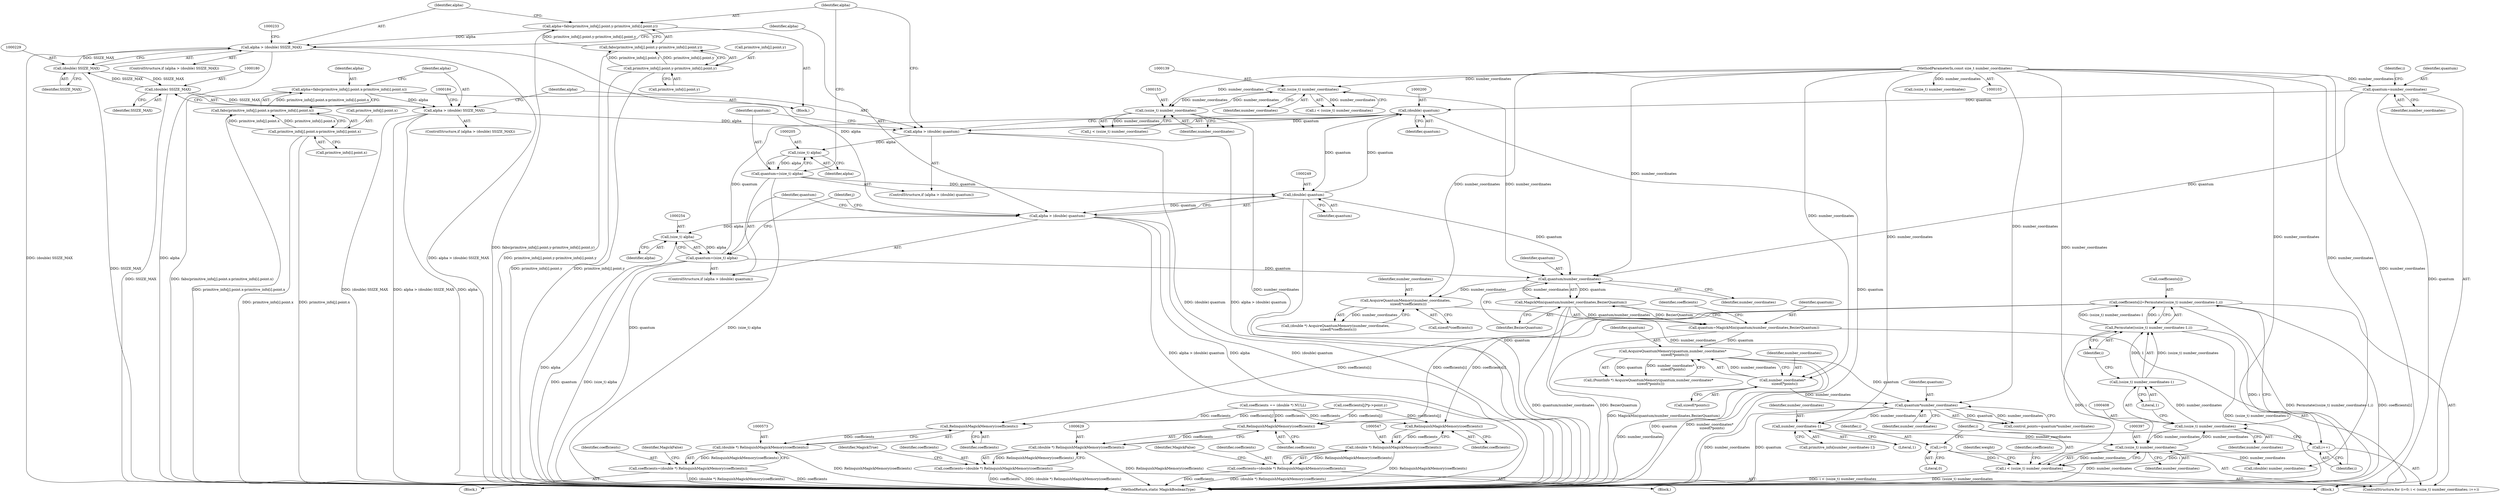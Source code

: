 digraph "0_ImageMagick_ecf7c6b288e11e7e7f75387c5e9e93e423b98397@array" {
"1000401" [label="(Call,coefficients[i]=Permutate((ssize_t) number_coordinates-1,i))"];
"1000405" [label="(Call,Permutate((ssize_t) number_coordinates-1,i))"];
"1000406" [label="(Call,(ssize_t) number_coordinates-1)"];
"1000407" [label="(Call,(ssize_t) number_coordinates)"];
"1000396" [label="(Call,(ssize_t) number_coordinates)"];
"1000386" [label="(Call,number_coordinates-1)"];
"1000345" [label="(Call,quantum*number_coordinates)"];
"1000286" [label="(Call,AcquireQuantumMemory(quantum,number_coordinates*\n    sizeof(*points)))"];
"1000266" [label="(Call,quantum=MagickMin(quantum/number_coordinates,BezierQuantum))"];
"1000268" [label="(Call,MagickMin(quantum/number_coordinates,BezierQuantum))"];
"1000269" [label="(Call,quantum/number_coordinates)"];
"1000129" [label="(Call,quantum=number_coordinates)"];
"1000105" [label="(MethodParameterIn,const size_t number_coordinates)"];
"1000251" [label="(Call,quantum=(size_t) alpha)"];
"1000253" [label="(Call,(size_t) alpha)"];
"1000246" [label="(Call,alpha > (double) quantum)"];
"1000226" [label="(Call,alpha > (double) SSIZE_MAX)"];
"1000207" [label="(Call,alpha=fabs(primitive_info[j].point.y-primitive_info[i].point.y))"];
"1000209" [label="(Call,fabs(primitive_info[j].point.y-primitive_info[i].point.y))"];
"1000210" [label="(Call,primitive_info[j].point.y-primitive_info[i].point.y)"];
"1000228" [label="(Call,(double) SSIZE_MAX)"];
"1000179" [label="(Call,(double) SSIZE_MAX)"];
"1000248" [label="(Call,(double) quantum)"];
"1000199" [label="(Call,(double) quantum)"];
"1000202" [label="(Call,quantum=(size_t) alpha)"];
"1000204" [label="(Call,(size_t) alpha)"];
"1000197" [label="(Call,alpha > (double) quantum)"];
"1000177" [label="(Call,alpha > (double) SSIZE_MAX)"];
"1000158" [label="(Call,alpha=fabs(primitive_info[j].point.x-primitive_info[i].point.x))"];
"1000160" [label="(Call,fabs(primitive_info[j].point.x-primitive_info[i].point.x))"];
"1000161" [label="(Call,primitive_info[j].point.x-primitive_info[i].point.x)"];
"1000138" [label="(Call,(ssize_t) number_coordinates)"];
"1000152" [label="(Call,(ssize_t) number_coordinates)"];
"1000288" [label="(Call,number_coordinates*\n    sizeof(*points))"];
"1000277" [label="(Call,AcquireQuantumMemory(number_coordinates,\n     sizeof(*coefficients)))"];
"1000394" [label="(Call,i < (ssize_t) number_coordinates)"];
"1000391" [label="(Call,i=0)"];
"1000399" [label="(Call,i++)"];
"1000548" [label="(Call,RelinquishMagickMemory(coefficients))"];
"1000546" [label="(Call,(double *) RelinquishMagickMemory(coefficients))"];
"1000544" [label="(Call,coefficients=(double *) RelinquishMagickMemory(coefficients))"];
"1000574" [label="(Call,RelinquishMagickMemory(coefficients))"];
"1000572" [label="(Call,(double *) RelinquishMagickMemory(coefficients))"];
"1000570" [label="(Call,coefficients=(double *) RelinquishMagickMemory(coefficients))"];
"1000630" [label="(Call,RelinquishMagickMemory(coefficients))"];
"1000628" [label="(Call,(double *) RelinquishMagickMemory(coefficients))"];
"1000626" [label="(Call,coefficients=(double *) RelinquishMagickMemory(coefficients))"];
"1000131" [label="(Identifier,number_coordinates)"];
"1000343" [label="(Call,control_points=quantum*number_coordinates)"];
"1000347" [label="(Identifier,number_coordinates)"];
"1000390" [label="(ControlStructure,for (i=0; i < (ssize_t) number_coordinates; i++))"];
"1000413" [label="(Identifier,weight)"];
"1000290" [label="(Call,sizeof(*points))"];
"1000206" [label="(Identifier,alpha)"];
"1000410" [label="(Literal,1)"];
"1000198" [label="(Identifier,alpha)"];
"1000626" [label="(Call,coefficients=(double *) RelinquishMagickMemory(coefficients))"];
"1000159" [label="(Identifier,alpha)"];
"1000248" [label="(Call,(double) quantum)"];
"1000577" [label="(Identifier,MagickFalse)"];
"1000295" [label="(Call,coefficients == (double *) NULL)"];
"1000388" [label="(Literal,1)"];
"1000247" [label="(Identifier,alpha)"];
"1000138" [label="(Call,(ssize_t) number_coordinates)"];
"1000634" [label="(MethodReturn,static MagickBooleanType)"];
"1000250" [label="(Identifier,quantum)"];
"1000271" [label="(Identifier,number_coordinates)"];
"1000208" [label="(Identifier,alpha)"];
"1000169" [label="(Call,primitive_info[i].point.x)"];
"1000253" [label="(Call,(size_t) alpha)"];
"1000105" [label="(MethodParameterIn,const size_t number_coordinates)"];
"1000286" [label="(Call,AcquireQuantumMemory(quantum,number_coordinates*\n    sizeof(*points)))"];
"1000228" [label="(Call,(double) SSIZE_MAX)"];
"1000345" [label="(Call,quantum*number_coordinates)"];
"1000176" [label="(ControlStructure,if (alpha > (double) SSIZE_MAX))"];
"1000268" [label="(Call,MagickMin(quantum/number_coordinates,BezierQuantum))"];
"1000407" [label="(Call,(ssize_t) number_coordinates)"];
"1000400" [label="(Identifier,i)"];
"1000289" [label="(Identifier,number_coordinates)"];
"1000204" [label="(Call,(size_t) alpha)"];
"1000574" [label="(Call,RelinquishMagickMemory(coefficients))"];
"1000393" [label="(Literal,0)"];
"1000546" [label="(Call,(double *) RelinquishMagickMemory(coefficients))"];
"1000575" [label="(Identifier,coefficients)"];
"1000548" [label="(Call,RelinquishMagickMemory(coefficients))"];
"1000211" [label="(Call,primitive_info[j].point.y)"];
"1000391" [label="(Call,i=0)"];
"1000278" [label="(Identifier,number_coordinates)"];
"1000563" [label="(Block,)"];
"1000630" [label="(Call,RelinquishMagickMemory(coefficients))"];
"1000399" [label="(Call,i++)"];
"1000251" [label="(Call,quantum=(size_t) alpha)"];
"1000178" [label="(Identifier,alpha)"];
"1000255" [label="(Identifier,alpha)"];
"1000230" [label="(Identifier,SSIZE_MAX)"];
"1000409" [label="(Identifier,number_coordinates)"];
"1000158" [label="(Call,alpha=fabs(primitive_info[j].point.x-primitive_info[i].point.x))"];
"1000545" [label="(Identifier,coefficients)"];
"1000571" [label="(Identifier,coefficients)"];
"1000207" [label="(Call,alpha=fabs(primitive_info[j].point.y-primitive_info[i].point.y))"];
"1000633" [label="(Identifier,MagickTrue)"];
"1000628" [label="(Call,(double *) RelinquishMagickMemory(coefficients))"];
"1000631" [label="(Identifier,coefficients)"];
"1000267" [label="(Identifier,quantum)"];
"1000252" [label="(Identifier,quantum)"];
"1000130" [label="(Identifier,quantum)"];
"1000398" [label="(Identifier,number_coordinates)"];
"1000270" [label="(Identifier,quantum)"];
"1000160" [label="(Call,fabs(primitive_info[j].point.x-primitive_info[i].point.x))"];
"1000134" [label="(Identifier,i)"];
"1000272" [label="(Identifier,BezierQuantum)"];
"1000570" [label="(Call,coefficients=(double *) RelinquishMagickMemory(coefficients))"];
"1000209" [label="(Call,fabs(primitive_info[j].point.y-primitive_info[i].point.y))"];
"1000411" [label="(Identifier,i)"];
"1000394" [label="(Call,i < (ssize_t) number_coordinates)"];
"1000549" [label="(Identifier,coefficients)"];
"1000401" [label="(Call,coefficients[i]=Permutate((ssize_t) number_coordinates-1,i))"];
"1000162" [label="(Call,primitive_info[j].point.x)"];
"1000387" [label="(Identifier,number_coordinates)"];
"1000392" [label="(Identifier,i)"];
"1000537" [label="(Block,)"];
"1000152" [label="(Call,(ssize_t) number_coordinates)"];
"1000201" [label="(Identifier,quantum)"];
"1000384" [label="(Call,primitive_info[number_coordinates-1])"];
"1000177" [label="(Call,alpha > (double) SSIZE_MAX)"];
"1000203" [label="(Identifier,quantum)"];
"1000279" [label="(Call,sizeof(*coefficients))"];
"1000218" [label="(Call,primitive_info[i].point.y)"];
"1000284" [label="(Call,(PointInfo *) AcquireQuantumMemory(quantum,number_coordinates*\n    sizeof(*points)))"];
"1000140" [label="(Identifier,number_coordinates)"];
"1000403" [label="(Identifier,coefficients)"];
"1000405" [label="(Call,Permutate((ssize_t) number_coordinates-1,i))"];
"1000287" [label="(Identifier,quantum)"];
"1000179" [label="(Call,(double) SSIZE_MAX)"];
"1000449" [label="(Call,(double) number_coordinates)"];
"1000269" [label="(Call,quantum/number_coordinates)"];
"1000245" [label="(ControlStructure,if (alpha > (double) quantum))"];
"1000386" [label="(Call,number_coordinates-1)"];
"1000197" [label="(Call,alpha > (double) quantum)"];
"1000406" [label="(Call,(ssize_t) number_coordinates-1)"];
"1000459" [label="(Call,(ssize_t) number_coordinates)"];
"1000226" [label="(Call,alpha > (double) SSIZE_MAX)"];
"1000161" [label="(Call,primitive_info[j].point.x-primitive_info[i].point.x)"];
"1000396" [label="(Call,(ssize_t) number_coordinates)"];
"1000129" [label="(Call,quantum=number_coordinates)"];
"1000572" [label="(Call,(double *) RelinquishMagickMemory(coefficients))"];
"1000274" [label="(Identifier,coefficients)"];
"1000627" [label="(Identifier,coefficients)"];
"1000154" [label="(Identifier,number_coordinates)"];
"1000277" [label="(Call,AcquireQuantumMemory(number_coordinates,\n     sizeof(*coefficients)))"];
"1000210" [label="(Call,primitive_info[j].point.y-primitive_info[i].point.y)"];
"1000181" [label="(Identifier,SSIZE_MAX)"];
"1000402" [label="(Call,coefficients[i])"];
"1000202" [label="(Call,quantum=(size_t) alpha)"];
"1000106" [label="(Block,)"];
"1000266" [label="(Call,quantum=MagickMin(quantum/number_coordinates,BezierQuantum))"];
"1000199" [label="(Call,(double) quantum)"];
"1000395" [label="(Identifier,i)"];
"1000551" [label="(Identifier,MagickFalse)"];
"1000486" [label="(Call,coefficients[j]*p->point.y)"];
"1000227" [label="(Identifier,alpha)"];
"1000346" [label="(Identifier,quantum)"];
"1000150" [label="(Call,j < (ssize_t) number_coordinates)"];
"1000275" [label="(Call,(double *) AcquireQuantumMemory(number_coordinates,\n     sizeof(*coefficients)))"];
"1000157" [label="(Block,)"];
"1000225" [label="(ControlStructure,if (alpha > (double) SSIZE_MAX))"];
"1000156" [label="(Identifier,j)"];
"1000246" [label="(Call,alpha > (double) quantum)"];
"1000544" [label="(Call,coefficients=(double *) RelinquishMagickMemory(coefficients))"];
"1000196" [label="(ControlStructure,if (alpha > (double) quantum))"];
"1000288" [label="(Call,number_coordinates*\n    sizeof(*points))"];
"1000136" [label="(Call,i < (ssize_t) number_coordinates)"];
"1000401" -> "1000390"  [label="AST: "];
"1000401" -> "1000405"  [label="CFG: "];
"1000402" -> "1000401"  [label="AST: "];
"1000405" -> "1000401"  [label="AST: "];
"1000400" -> "1000401"  [label="CFG: "];
"1000401" -> "1000634"  [label="DDG: Permutate((ssize_t) number_coordinates-1,i)"];
"1000401" -> "1000634"  [label="DDG: coefficients[i]"];
"1000405" -> "1000401"  [label="DDG: (ssize_t) number_coordinates-1"];
"1000405" -> "1000401"  [label="DDG: i"];
"1000401" -> "1000548"  [label="DDG: coefficients[i]"];
"1000401" -> "1000574"  [label="DDG: coefficients[i]"];
"1000401" -> "1000630"  [label="DDG: coefficients[i]"];
"1000405" -> "1000411"  [label="CFG: "];
"1000406" -> "1000405"  [label="AST: "];
"1000411" -> "1000405"  [label="AST: "];
"1000405" -> "1000634"  [label="DDG: (ssize_t) number_coordinates-1"];
"1000405" -> "1000399"  [label="DDG: i"];
"1000406" -> "1000405"  [label="DDG: (ssize_t) number_coordinates"];
"1000406" -> "1000405"  [label="DDG: 1"];
"1000394" -> "1000405"  [label="DDG: i"];
"1000406" -> "1000410"  [label="CFG: "];
"1000407" -> "1000406"  [label="AST: "];
"1000410" -> "1000406"  [label="AST: "];
"1000411" -> "1000406"  [label="CFG: "];
"1000407" -> "1000406"  [label="DDG: number_coordinates"];
"1000407" -> "1000409"  [label="CFG: "];
"1000408" -> "1000407"  [label="AST: "];
"1000409" -> "1000407"  [label="AST: "];
"1000410" -> "1000407"  [label="CFG: "];
"1000407" -> "1000396"  [label="DDG: number_coordinates"];
"1000396" -> "1000407"  [label="DDG: number_coordinates"];
"1000105" -> "1000407"  [label="DDG: number_coordinates"];
"1000396" -> "1000394"  [label="AST: "];
"1000396" -> "1000398"  [label="CFG: "];
"1000397" -> "1000396"  [label="AST: "];
"1000398" -> "1000396"  [label="AST: "];
"1000394" -> "1000396"  [label="CFG: "];
"1000396" -> "1000634"  [label="DDG: number_coordinates"];
"1000396" -> "1000394"  [label="DDG: number_coordinates"];
"1000386" -> "1000396"  [label="DDG: number_coordinates"];
"1000105" -> "1000396"  [label="DDG: number_coordinates"];
"1000396" -> "1000449"  [label="DDG: number_coordinates"];
"1000386" -> "1000384"  [label="AST: "];
"1000386" -> "1000388"  [label="CFG: "];
"1000387" -> "1000386"  [label="AST: "];
"1000388" -> "1000386"  [label="AST: "];
"1000384" -> "1000386"  [label="CFG: "];
"1000345" -> "1000386"  [label="DDG: number_coordinates"];
"1000105" -> "1000386"  [label="DDG: number_coordinates"];
"1000345" -> "1000343"  [label="AST: "];
"1000345" -> "1000347"  [label="CFG: "];
"1000346" -> "1000345"  [label="AST: "];
"1000347" -> "1000345"  [label="AST: "];
"1000343" -> "1000345"  [label="CFG: "];
"1000345" -> "1000634"  [label="DDG: number_coordinates"];
"1000345" -> "1000634"  [label="DDG: quantum"];
"1000345" -> "1000343"  [label="DDG: quantum"];
"1000345" -> "1000343"  [label="DDG: number_coordinates"];
"1000286" -> "1000345"  [label="DDG: quantum"];
"1000288" -> "1000345"  [label="DDG: number_coordinates"];
"1000105" -> "1000345"  [label="DDG: number_coordinates"];
"1000286" -> "1000284"  [label="AST: "];
"1000286" -> "1000288"  [label="CFG: "];
"1000287" -> "1000286"  [label="AST: "];
"1000288" -> "1000286"  [label="AST: "];
"1000284" -> "1000286"  [label="CFG: "];
"1000286" -> "1000634"  [label="DDG: quantum"];
"1000286" -> "1000634"  [label="DDG: number_coordinates*\n    sizeof(*points)"];
"1000286" -> "1000284"  [label="DDG: quantum"];
"1000286" -> "1000284"  [label="DDG: number_coordinates*\n    sizeof(*points)"];
"1000266" -> "1000286"  [label="DDG: quantum"];
"1000288" -> "1000286"  [label="DDG: number_coordinates"];
"1000266" -> "1000106"  [label="AST: "];
"1000266" -> "1000268"  [label="CFG: "];
"1000267" -> "1000266"  [label="AST: "];
"1000268" -> "1000266"  [label="AST: "];
"1000274" -> "1000266"  [label="CFG: "];
"1000266" -> "1000634"  [label="DDG: MagickMin(quantum/number_coordinates,BezierQuantum)"];
"1000268" -> "1000266"  [label="DDG: quantum/number_coordinates"];
"1000268" -> "1000266"  [label="DDG: BezierQuantum"];
"1000268" -> "1000272"  [label="CFG: "];
"1000269" -> "1000268"  [label="AST: "];
"1000272" -> "1000268"  [label="AST: "];
"1000268" -> "1000634"  [label="DDG: quantum/number_coordinates"];
"1000268" -> "1000634"  [label="DDG: BezierQuantum"];
"1000269" -> "1000268"  [label="DDG: quantum"];
"1000269" -> "1000268"  [label="DDG: number_coordinates"];
"1000269" -> "1000271"  [label="CFG: "];
"1000270" -> "1000269"  [label="AST: "];
"1000271" -> "1000269"  [label="AST: "];
"1000272" -> "1000269"  [label="CFG: "];
"1000129" -> "1000269"  [label="DDG: quantum"];
"1000251" -> "1000269"  [label="DDG: quantum"];
"1000248" -> "1000269"  [label="DDG: quantum"];
"1000138" -> "1000269"  [label="DDG: number_coordinates"];
"1000105" -> "1000269"  [label="DDG: number_coordinates"];
"1000269" -> "1000277"  [label="DDG: number_coordinates"];
"1000129" -> "1000106"  [label="AST: "];
"1000129" -> "1000131"  [label="CFG: "];
"1000130" -> "1000129"  [label="AST: "];
"1000131" -> "1000129"  [label="AST: "];
"1000134" -> "1000129"  [label="CFG: "];
"1000129" -> "1000634"  [label="DDG: quantum"];
"1000105" -> "1000129"  [label="DDG: number_coordinates"];
"1000129" -> "1000199"  [label="DDG: quantum"];
"1000105" -> "1000103"  [label="AST: "];
"1000105" -> "1000634"  [label="DDG: number_coordinates"];
"1000105" -> "1000138"  [label="DDG: number_coordinates"];
"1000105" -> "1000152"  [label="DDG: number_coordinates"];
"1000105" -> "1000277"  [label="DDG: number_coordinates"];
"1000105" -> "1000288"  [label="DDG: number_coordinates"];
"1000105" -> "1000449"  [label="DDG: number_coordinates"];
"1000105" -> "1000459"  [label="DDG: number_coordinates"];
"1000251" -> "1000245"  [label="AST: "];
"1000251" -> "1000253"  [label="CFG: "];
"1000252" -> "1000251"  [label="AST: "];
"1000253" -> "1000251"  [label="AST: "];
"1000156" -> "1000251"  [label="CFG: "];
"1000251" -> "1000634"  [label="DDG: (size_t) alpha"];
"1000251" -> "1000634"  [label="DDG: quantum"];
"1000251" -> "1000199"  [label="DDG: quantum"];
"1000253" -> "1000251"  [label="DDG: alpha"];
"1000253" -> "1000255"  [label="CFG: "];
"1000254" -> "1000253"  [label="AST: "];
"1000255" -> "1000253"  [label="AST: "];
"1000253" -> "1000634"  [label="DDG: alpha"];
"1000246" -> "1000253"  [label="DDG: alpha"];
"1000246" -> "1000245"  [label="AST: "];
"1000246" -> "1000248"  [label="CFG: "];
"1000247" -> "1000246"  [label="AST: "];
"1000248" -> "1000246"  [label="AST: "];
"1000252" -> "1000246"  [label="CFG: "];
"1000156" -> "1000246"  [label="CFG: "];
"1000246" -> "1000634"  [label="DDG: (double) quantum"];
"1000246" -> "1000634"  [label="DDG: alpha > (double) quantum"];
"1000246" -> "1000634"  [label="DDG: alpha"];
"1000226" -> "1000246"  [label="DDG: alpha"];
"1000248" -> "1000246"  [label="DDG: quantum"];
"1000226" -> "1000225"  [label="AST: "];
"1000226" -> "1000228"  [label="CFG: "];
"1000227" -> "1000226"  [label="AST: "];
"1000228" -> "1000226"  [label="AST: "];
"1000233" -> "1000226"  [label="CFG: "];
"1000247" -> "1000226"  [label="CFG: "];
"1000226" -> "1000634"  [label="DDG: alpha"];
"1000226" -> "1000634"  [label="DDG: alpha > (double) SSIZE_MAX"];
"1000226" -> "1000634"  [label="DDG: (double) SSIZE_MAX"];
"1000207" -> "1000226"  [label="DDG: alpha"];
"1000228" -> "1000226"  [label="DDG: SSIZE_MAX"];
"1000207" -> "1000157"  [label="AST: "];
"1000207" -> "1000209"  [label="CFG: "];
"1000208" -> "1000207"  [label="AST: "];
"1000209" -> "1000207"  [label="AST: "];
"1000227" -> "1000207"  [label="CFG: "];
"1000207" -> "1000634"  [label="DDG: fabs(primitive_info[j].point.y-primitive_info[i].point.y)"];
"1000209" -> "1000207"  [label="DDG: primitive_info[j].point.y-primitive_info[i].point.y"];
"1000209" -> "1000210"  [label="CFG: "];
"1000210" -> "1000209"  [label="AST: "];
"1000209" -> "1000634"  [label="DDG: primitive_info[j].point.y-primitive_info[i].point.y"];
"1000210" -> "1000209"  [label="DDG: primitive_info[j].point.y"];
"1000210" -> "1000209"  [label="DDG: primitive_info[i].point.y"];
"1000210" -> "1000218"  [label="CFG: "];
"1000211" -> "1000210"  [label="AST: "];
"1000218" -> "1000210"  [label="AST: "];
"1000210" -> "1000634"  [label="DDG: primitive_info[i].point.y"];
"1000210" -> "1000634"  [label="DDG: primitive_info[j].point.y"];
"1000228" -> "1000230"  [label="CFG: "];
"1000229" -> "1000228"  [label="AST: "];
"1000230" -> "1000228"  [label="AST: "];
"1000228" -> "1000634"  [label="DDG: SSIZE_MAX"];
"1000228" -> "1000179"  [label="DDG: SSIZE_MAX"];
"1000179" -> "1000228"  [label="DDG: SSIZE_MAX"];
"1000179" -> "1000177"  [label="AST: "];
"1000179" -> "1000181"  [label="CFG: "];
"1000180" -> "1000179"  [label="AST: "];
"1000181" -> "1000179"  [label="AST: "];
"1000177" -> "1000179"  [label="CFG: "];
"1000179" -> "1000634"  [label="DDG: SSIZE_MAX"];
"1000179" -> "1000177"  [label="DDG: SSIZE_MAX"];
"1000248" -> "1000250"  [label="CFG: "];
"1000249" -> "1000248"  [label="AST: "];
"1000250" -> "1000248"  [label="AST: "];
"1000248" -> "1000634"  [label="DDG: quantum"];
"1000248" -> "1000199"  [label="DDG: quantum"];
"1000199" -> "1000248"  [label="DDG: quantum"];
"1000202" -> "1000248"  [label="DDG: quantum"];
"1000199" -> "1000197"  [label="AST: "];
"1000199" -> "1000201"  [label="CFG: "];
"1000200" -> "1000199"  [label="AST: "];
"1000201" -> "1000199"  [label="AST: "];
"1000197" -> "1000199"  [label="CFG: "];
"1000199" -> "1000634"  [label="DDG: quantum"];
"1000199" -> "1000197"  [label="DDG: quantum"];
"1000202" -> "1000196"  [label="AST: "];
"1000202" -> "1000204"  [label="CFG: "];
"1000203" -> "1000202"  [label="AST: "];
"1000204" -> "1000202"  [label="AST: "];
"1000208" -> "1000202"  [label="CFG: "];
"1000202" -> "1000634"  [label="DDG: quantum"];
"1000202" -> "1000634"  [label="DDG: (size_t) alpha"];
"1000204" -> "1000202"  [label="DDG: alpha"];
"1000204" -> "1000206"  [label="CFG: "];
"1000205" -> "1000204"  [label="AST: "];
"1000206" -> "1000204"  [label="AST: "];
"1000197" -> "1000204"  [label="DDG: alpha"];
"1000197" -> "1000196"  [label="AST: "];
"1000198" -> "1000197"  [label="AST: "];
"1000203" -> "1000197"  [label="CFG: "];
"1000208" -> "1000197"  [label="CFG: "];
"1000197" -> "1000634"  [label="DDG: alpha > (double) quantum"];
"1000197" -> "1000634"  [label="DDG: (double) quantum"];
"1000177" -> "1000197"  [label="DDG: alpha"];
"1000177" -> "1000176"  [label="AST: "];
"1000178" -> "1000177"  [label="AST: "];
"1000184" -> "1000177"  [label="CFG: "];
"1000198" -> "1000177"  [label="CFG: "];
"1000177" -> "1000634"  [label="DDG: alpha"];
"1000177" -> "1000634"  [label="DDG: (double) SSIZE_MAX"];
"1000177" -> "1000634"  [label="DDG: alpha > (double) SSIZE_MAX"];
"1000158" -> "1000177"  [label="DDG: alpha"];
"1000158" -> "1000157"  [label="AST: "];
"1000158" -> "1000160"  [label="CFG: "];
"1000159" -> "1000158"  [label="AST: "];
"1000160" -> "1000158"  [label="AST: "];
"1000178" -> "1000158"  [label="CFG: "];
"1000158" -> "1000634"  [label="DDG: fabs(primitive_info[j].point.x-primitive_info[i].point.x)"];
"1000160" -> "1000158"  [label="DDG: primitive_info[j].point.x-primitive_info[i].point.x"];
"1000160" -> "1000161"  [label="CFG: "];
"1000161" -> "1000160"  [label="AST: "];
"1000160" -> "1000634"  [label="DDG: primitive_info[j].point.x-primitive_info[i].point.x"];
"1000161" -> "1000160"  [label="DDG: primitive_info[j].point.x"];
"1000161" -> "1000160"  [label="DDG: primitive_info[i].point.x"];
"1000161" -> "1000169"  [label="CFG: "];
"1000162" -> "1000161"  [label="AST: "];
"1000169" -> "1000161"  [label="AST: "];
"1000161" -> "1000634"  [label="DDG: primitive_info[i].point.x"];
"1000161" -> "1000634"  [label="DDG: primitive_info[j].point.x"];
"1000138" -> "1000136"  [label="AST: "];
"1000138" -> "1000140"  [label="CFG: "];
"1000139" -> "1000138"  [label="AST: "];
"1000140" -> "1000138"  [label="AST: "];
"1000136" -> "1000138"  [label="CFG: "];
"1000138" -> "1000136"  [label="DDG: number_coordinates"];
"1000152" -> "1000138"  [label="DDG: number_coordinates"];
"1000138" -> "1000152"  [label="DDG: number_coordinates"];
"1000152" -> "1000150"  [label="AST: "];
"1000152" -> "1000154"  [label="CFG: "];
"1000153" -> "1000152"  [label="AST: "];
"1000154" -> "1000152"  [label="AST: "];
"1000150" -> "1000152"  [label="CFG: "];
"1000152" -> "1000634"  [label="DDG: number_coordinates"];
"1000152" -> "1000150"  [label="DDG: number_coordinates"];
"1000288" -> "1000290"  [label="CFG: "];
"1000289" -> "1000288"  [label="AST: "];
"1000290" -> "1000288"  [label="AST: "];
"1000288" -> "1000634"  [label="DDG: number_coordinates"];
"1000277" -> "1000288"  [label="DDG: number_coordinates"];
"1000277" -> "1000275"  [label="AST: "];
"1000277" -> "1000279"  [label="CFG: "];
"1000278" -> "1000277"  [label="AST: "];
"1000279" -> "1000277"  [label="AST: "];
"1000275" -> "1000277"  [label="CFG: "];
"1000277" -> "1000275"  [label="DDG: number_coordinates"];
"1000394" -> "1000390"  [label="AST: "];
"1000395" -> "1000394"  [label="AST: "];
"1000403" -> "1000394"  [label="CFG: "];
"1000413" -> "1000394"  [label="CFG: "];
"1000394" -> "1000634"  [label="DDG: (ssize_t) number_coordinates"];
"1000394" -> "1000634"  [label="DDG: i < (ssize_t) number_coordinates"];
"1000391" -> "1000394"  [label="DDG: i"];
"1000399" -> "1000394"  [label="DDG: i"];
"1000391" -> "1000390"  [label="AST: "];
"1000391" -> "1000393"  [label="CFG: "];
"1000392" -> "1000391"  [label="AST: "];
"1000393" -> "1000391"  [label="AST: "];
"1000395" -> "1000391"  [label="CFG: "];
"1000399" -> "1000390"  [label="AST: "];
"1000399" -> "1000400"  [label="CFG: "];
"1000400" -> "1000399"  [label="AST: "];
"1000395" -> "1000399"  [label="CFG: "];
"1000548" -> "1000546"  [label="AST: "];
"1000548" -> "1000549"  [label="CFG: "];
"1000549" -> "1000548"  [label="AST: "];
"1000546" -> "1000548"  [label="CFG: "];
"1000548" -> "1000546"  [label="DDG: coefficients"];
"1000295" -> "1000548"  [label="DDG: coefficients"];
"1000486" -> "1000548"  [label="DDG: coefficients[j]"];
"1000546" -> "1000544"  [label="AST: "];
"1000547" -> "1000546"  [label="AST: "];
"1000544" -> "1000546"  [label="CFG: "];
"1000546" -> "1000634"  [label="DDG: RelinquishMagickMemory(coefficients)"];
"1000546" -> "1000544"  [label="DDG: RelinquishMagickMemory(coefficients)"];
"1000544" -> "1000537"  [label="AST: "];
"1000545" -> "1000544"  [label="AST: "];
"1000551" -> "1000544"  [label="CFG: "];
"1000544" -> "1000634"  [label="DDG: (double *) RelinquishMagickMemory(coefficients)"];
"1000544" -> "1000634"  [label="DDG: coefficients"];
"1000574" -> "1000572"  [label="AST: "];
"1000574" -> "1000575"  [label="CFG: "];
"1000575" -> "1000574"  [label="AST: "];
"1000572" -> "1000574"  [label="CFG: "];
"1000574" -> "1000572"  [label="DDG: coefficients"];
"1000295" -> "1000574"  [label="DDG: coefficients"];
"1000486" -> "1000574"  [label="DDG: coefficients[j]"];
"1000572" -> "1000570"  [label="AST: "];
"1000573" -> "1000572"  [label="AST: "];
"1000570" -> "1000572"  [label="CFG: "];
"1000572" -> "1000634"  [label="DDG: RelinquishMagickMemory(coefficients)"];
"1000572" -> "1000570"  [label="DDG: RelinquishMagickMemory(coefficients)"];
"1000570" -> "1000563"  [label="AST: "];
"1000571" -> "1000570"  [label="AST: "];
"1000577" -> "1000570"  [label="CFG: "];
"1000570" -> "1000634"  [label="DDG: coefficients"];
"1000570" -> "1000634"  [label="DDG: (double *) RelinquishMagickMemory(coefficients)"];
"1000630" -> "1000628"  [label="AST: "];
"1000630" -> "1000631"  [label="CFG: "];
"1000631" -> "1000630"  [label="AST: "];
"1000628" -> "1000630"  [label="CFG: "];
"1000630" -> "1000628"  [label="DDG: coefficients"];
"1000295" -> "1000630"  [label="DDG: coefficients"];
"1000486" -> "1000630"  [label="DDG: coefficients[j]"];
"1000628" -> "1000626"  [label="AST: "];
"1000629" -> "1000628"  [label="AST: "];
"1000626" -> "1000628"  [label="CFG: "];
"1000628" -> "1000634"  [label="DDG: RelinquishMagickMemory(coefficients)"];
"1000628" -> "1000626"  [label="DDG: RelinquishMagickMemory(coefficients)"];
"1000626" -> "1000106"  [label="AST: "];
"1000627" -> "1000626"  [label="AST: "];
"1000633" -> "1000626"  [label="CFG: "];
"1000626" -> "1000634"  [label="DDG: coefficients"];
"1000626" -> "1000634"  [label="DDG: (double *) RelinquishMagickMemory(coefficients)"];
}
